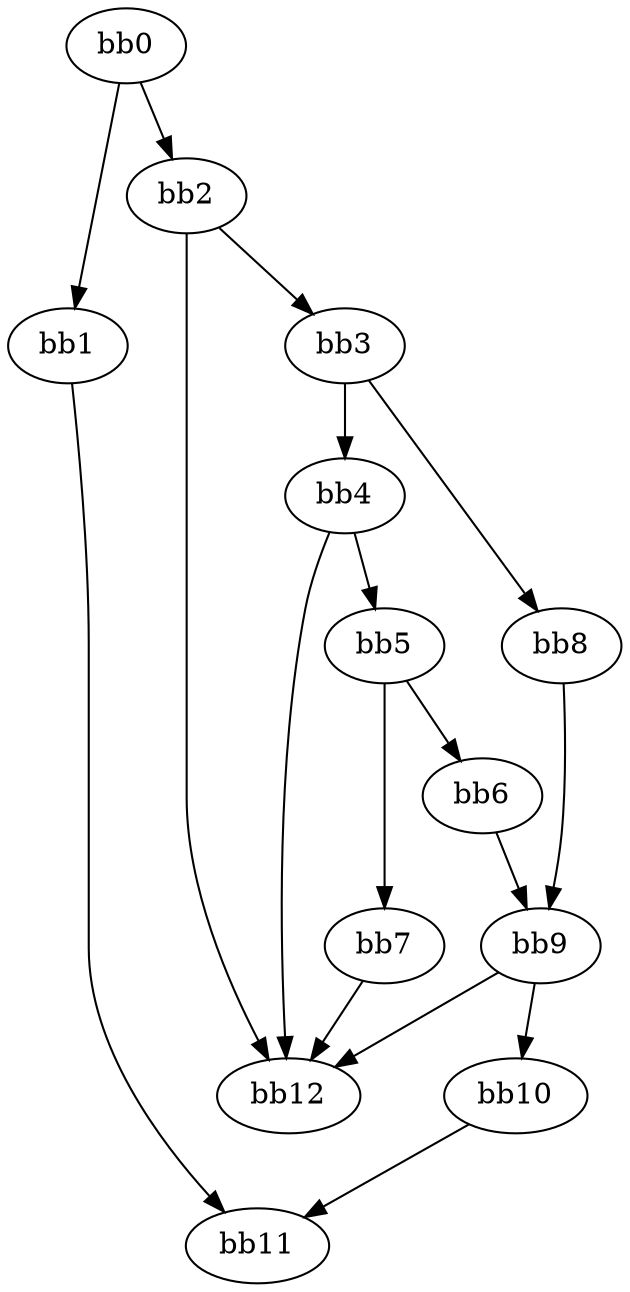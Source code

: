 digraph {
    0 [ label = "bb0\l" ]
    1 [ label = "bb1\l" ]
    2 [ label = "bb2\l" ]
    3 [ label = "bb3\l" ]
    4 [ label = "bb4\l" ]
    5 [ label = "bb5\l" ]
    6 [ label = "bb6\l" ]
    7 [ label = "bb7\l" ]
    8 [ label = "bb8\l" ]
    9 [ label = "bb9\l" ]
    10 [ label = "bb10\l" ]
    11 [ label = "bb11\l" ]
    12 [ label = "bb12\l" ]
    0 -> 1 [ ]
    0 -> 2 [ ]
    1 -> 11 [ ]
    2 -> 3 [ ]
    2 -> 12 [ ]
    3 -> 4 [ ]
    3 -> 8 [ ]
    4 -> 5 [ ]
    4 -> 12 [ ]
    5 -> 6 [ ]
    5 -> 7 [ ]
    6 -> 9 [ ]
    7 -> 12 [ ]
    8 -> 9 [ ]
    9 -> 10 [ ]
    9 -> 12 [ ]
    10 -> 11 [ ]
}

